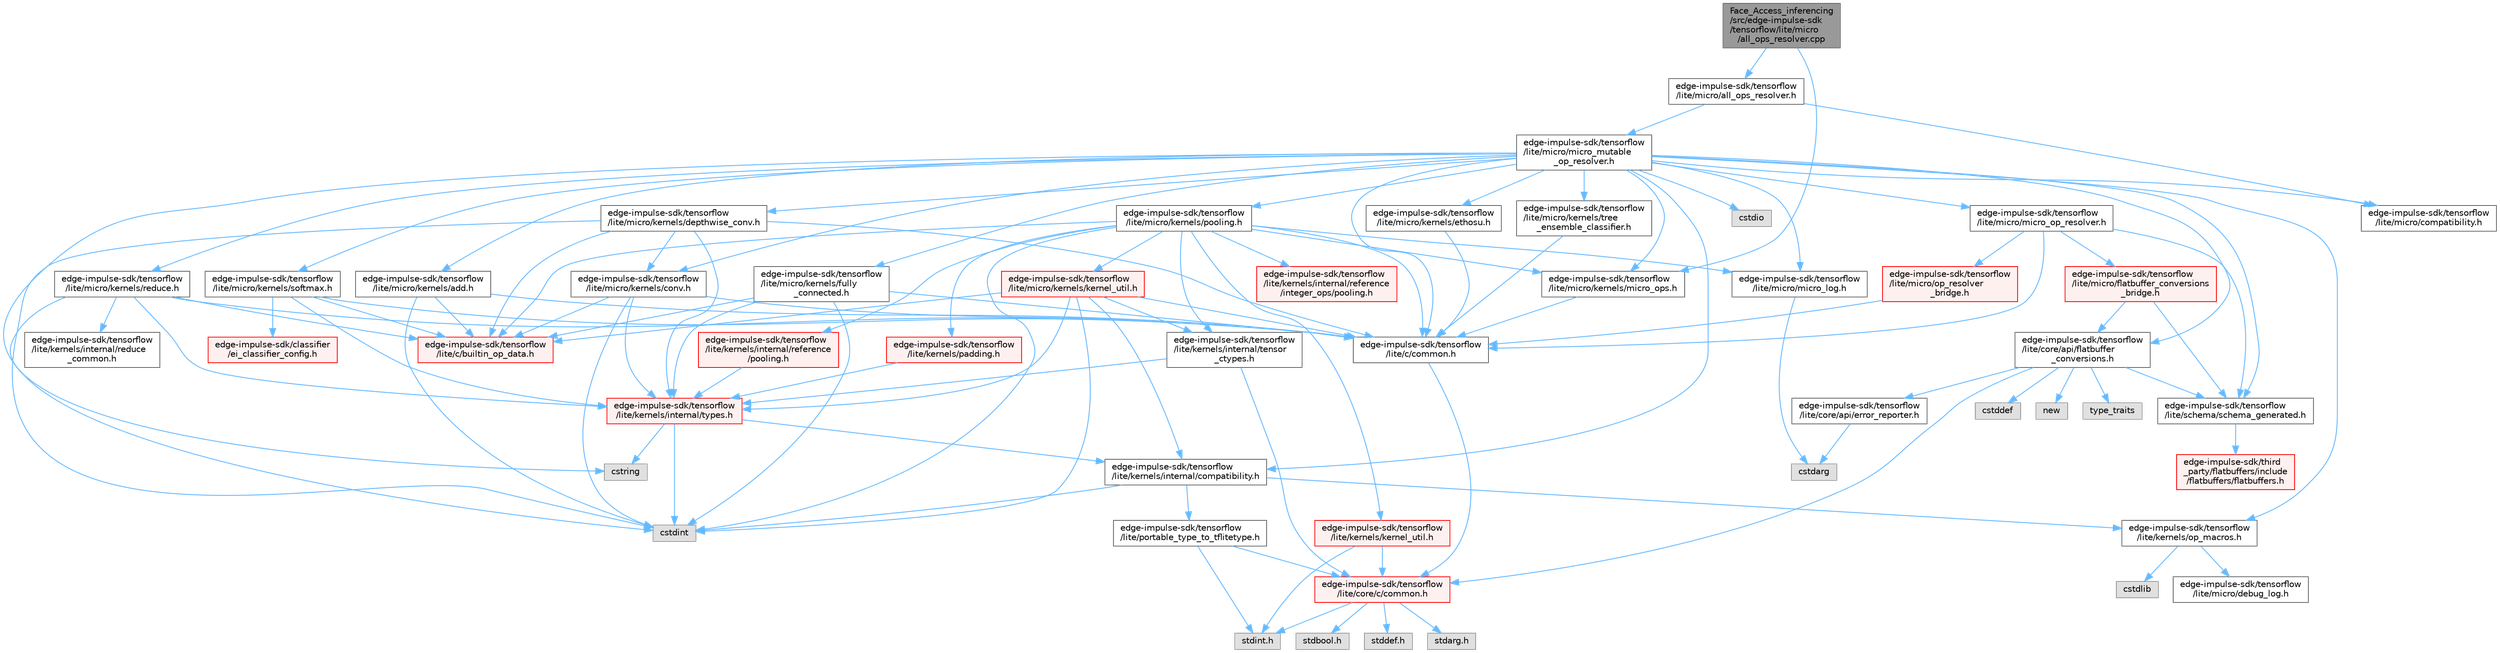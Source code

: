 digraph "Face_Access_inferencing/src/edge-impulse-sdk/tensorflow/lite/micro/all_ops_resolver.cpp"
{
 // LATEX_PDF_SIZE
  bgcolor="transparent";
  edge [fontname=Helvetica,fontsize=10,labelfontname=Helvetica,labelfontsize=10];
  node [fontname=Helvetica,fontsize=10,shape=box,height=0.2,width=0.4];
  Node1 [id="Node000001",label="Face_Access_inferencing\l/src/edge-impulse-sdk\l/tensorflow/lite/micro\l/all_ops_resolver.cpp",height=0.2,width=0.4,color="gray40", fillcolor="grey60", style="filled", fontcolor="black",tooltip=" "];
  Node1 -> Node2 [id="edge107_Node000001_Node000002",color="steelblue1",style="solid",tooltip=" "];
  Node2 [id="Node000002",label="edge-impulse-sdk/tensorflow\l/lite/micro/all_ops_resolver.h",height=0.2,width=0.4,color="grey40", fillcolor="white", style="filled",URL="$_face___access__inferencing_2src_2edge-impulse-sdk_2tensorflow_2lite_2micro_2all__ops__resolver_8h.html",tooltip=" "];
  Node2 -> Node3 [id="edge108_Node000002_Node000003",color="steelblue1",style="solid",tooltip=" "];
  Node3 [id="Node000003",label="edge-impulse-sdk/tensorflow\l/lite/micro/compatibility.h",height=0.2,width=0.4,color="grey40", fillcolor="white", style="filled",URL="$_face___access__inferencing_2src_2edge-impulse-sdk_2tensorflow_2lite_2micro_2compatibility_8h.html",tooltip=" "];
  Node2 -> Node4 [id="edge109_Node000002_Node000004",color="steelblue1",style="solid",tooltip=" "];
  Node4 [id="Node000004",label="edge-impulse-sdk/tensorflow\l/lite/micro/micro_mutable\l_op_resolver.h",height=0.2,width=0.4,color="grey40", fillcolor="white", style="filled",URL="$_face___access__inferencing_2src_2edge-impulse-sdk_2tensorflow_2lite_2micro_2micro__mutable__op__resolver_8h.html",tooltip=" "];
  Node4 -> Node5 [id="edge110_Node000004_Node000005",color="steelblue1",style="solid",tooltip=" "];
  Node5 [id="Node000005",label="cstdio",height=0.2,width=0.4,color="grey60", fillcolor="#E0E0E0", style="filled",tooltip=" "];
  Node4 -> Node6 [id="edge111_Node000004_Node000006",color="steelblue1",style="solid",tooltip=" "];
  Node6 [id="Node000006",label="cstring",height=0.2,width=0.4,color="grey60", fillcolor="#E0E0E0", style="filled",tooltip=" "];
  Node4 -> Node7 [id="edge112_Node000004_Node000007",color="steelblue1",style="solid",tooltip=" "];
  Node7 [id="Node000007",label="edge-impulse-sdk/tensorflow\l/lite/c/common.h",height=0.2,width=0.4,color="grey40", fillcolor="white", style="filled",URL="$_face___access__inferencing_2src_2edge-impulse-sdk_2tensorflow_2lite_2c_2common_8h.html",tooltip=" "];
  Node7 -> Node8 [id="edge113_Node000007_Node000008",color="steelblue1",style="solid",tooltip=" "];
  Node8 [id="Node000008",label="edge-impulse-sdk/tensorflow\l/lite/core/c/common.h",height=0.2,width=0.4,color="red", fillcolor="#FFF0F0", style="filled",URL="$_face___access__inferencing_2src_2edge-impulse-sdk_2tensorflow_2lite_2core_2c_2common_8h.html",tooltip=" "];
  Node8 -> Node9 [id="edge114_Node000008_Node000009",color="steelblue1",style="solid",tooltip=" "];
  Node9 [id="Node000009",label="stdarg.h",height=0.2,width=0.4,color="grey60", fillcolor="#E0E0E0", style="filled",tooltip=" "];
  Node8 -> Node10 [id="edge115_Node000008_Node000010",color="steelblue1",style="solid",tooltip=" "];
  Node10 [id="Node000010",label="stdbool.h",height=0.2,width=0.4,color="grey60", fillcolor="#E0E0E0", style="filled",tooltip=" "];
  Node8 -> Node11 [id="edge116_Node000008_Node000011",color="steelblue1",style="solid",tooltip=" "];
  Node11 [id="Node000011",label="stddef.h",height=0.2,width=0.4,color="grey60", fillcolor="#E0E0E0", style="filled",tooltip=" "];
  Node8 -> Node12 [id="edge117_Node000008_Node000012",color="steelblue1",style="solid",tooltip=" "];
  Node12 [id="Node000012",label="stdint.h",height=0.2,width=0.4,color="grey60", fillcolor="#E0E0E0", style="filled",tooltip=" "];
  Node4 -> Node14 [id="edge118_Node000004_Node000014",color="steelblue1",style="solid",tooltip=" "];
  Node14 [id="Node000014",label="edge-impulse-sdk/tensorflow\l/lite/core/api/flatbuffer\l_conversions.h",height=0.2,width=0.4,color="grey40", fillcolor="white", style="filled",URL="$_face___access__inferencing_2src_2edge-impulse-sdk_2tensorflow_2lite_2core_2api_2flatbuffer__conversions_8h.html",tooltip=" "];
  Node14 -> Node15 [id="edge119_Node000014_Node000015",color="steelblue1",style="solid",tooltip=" "];
  Node15 [id="Node000015",label="cstddef",height=0.2,width=0.4,color="grey60", fillcolor="#E0E0E0", style="filled",tooltip=" "];
  Node14 -> Node16 [id="edge120_Node000014_Node000016",color="steelblue1",style="solid",tooltip=" "];
  Node16 [id="Node000016",label="new",height=0.2,width=0.4,color="grey60", fillcolor="#E0E0E0", style="filled",tooltip=" "];
  Node14 -> Node17 [id="edge121_Node000014_Node000017",color="steelblue1",style="solid",tooltip=" "];
  Node17 [id="Node000017",label="type_traits",height=0.2,width=0.4,color="grey60", fillcolor="#E0E0E0", style="filled",tooltip=" "];
  Node14 -> Node18 [id="edge122_Node000014_Node000018",color="steelblue1",style="solid",tooltip=" "];
  Node18 [id="Node000018",label="edge-impulse-sdk/tensorflow\l/lite/core/api/error_reporter.h",height=0.2,width=0.4,color="grey40", fillcolor="white", style="filled",URL="$_face___access__inferencing_2src_2edge-impulse-sdk_2tensorflow_2lite_2core_2api_2error__reporter_8h.html",tooltip=" "];
  Node18 -> Node19 [id="edge123_Node000018_Node000019",color="steelblue1",style="solid",tooltip=" "];
  Node19 [id="Node000019",label="cstdarg",height=0.2,width=0.4,color="grey60", fillcolor="#E0E0E0", style="filled",tooltip=" "];
  Node14 -> Node8 [id="edge124_Node000014_Node000008",color="steelblue1",style="solid",tooltip=" "];
  Node14 -> Node20 [id="edge125_Node000014_Node000020",color="steelblue1",style="solid",tooltip=" "];
  Node20 [id="Node000020",label="edge-impulse-sdk/tensorflow\l/lite/schema/schema_generated.h",height=0.2,width=0.4,color="grey40", fillcolor="white", style="filled",URL="$_face___access__inferencing_2src_2edge-impulse-sdk_2tensorflow_2lite_2schema_2schema__generated_8h.html",tooltip=" "];
  Node20 -> Node21 [id="edge126_Node000020_Node000021",color="steelblue1",style="solid",tooltip=" "];
  Node21 [id="Node000021",label="edge-impulse-sdk/third\l_party/flatbuffers/include\l/flatbuffers/flatbuffers.h",height=0.2,width=0.4,color="red", fillcolor="#FFF0F0", style="filled",URL="$_face___access__inferencing_2src_2edge-impulse-sdk_2third__party_2flatbuffers_2include_2flatbuffers_2flatbuffers_8h.html",tooltip=" "];
  Node4 -> Node50 [id="edge127_Node000004_Node000050",color="steelblue1",style="solid",tooltip=" "];
  Node50 [id="Node000050",label="edge-impulse-sdk/tensorflow\l/lite/kernels/internal/compatibility.h",height=0.2,width=0.4,color="grey40", fillcolor="white", style="filled",URL="$_face___access__inferencing_2src_2edge-impulse-sdk_2tensorflow_2lite_2kernels_2internal_2compatibility_8h.html",tooltip=" "];
  Node50 -> Node25 [id="edge128_Node000050_Node000025",color="steelblue1",style="solid",tooltip=" "];
  Node25 [id="Node000025",label="cstdint",height=0.2,width=0.4,color="grey60", fillcolor="#E0E0E0", style="filled",tooltip=" "];
  Node50 -> Node51 [id="edge129_Node000050_Node000051",color="steelblue1",style="solid",tooltip=" "];
  Node51 [id="Node000051",label="edge-impulse-sdk/tensorflow\l/lite/portable_type_to_tflitetype.h",height=0.2,width=0.4,color="grey40", fillcolor="white", style="filled",URL="$_face___access__inferencing_2src_2edge-impulse-sdk_2tensorflow_2lite_2portable__type__to__tflitetype_8h.html",tooltip=" "];
  Node51 -> Node12 [id="edge130_Node000051_Node000012",color="steelblue1",style="solid",tooltip=" "];
  Node51 -> Node8 [id="edge131_Node000051_Node000008",color="steelblue1",style="solid",tooltip=" "];
  Node50 -> Node52 [id="edge132_Node000050_Node000052",color="steelblue1",style="solid",tooltip=" "];
  Node52 [id="Node000052",label="edge-impulse-sdk/tensorflow\l/lite/kernels/op_macros.h",height=0.2,width=0.4,color="grey40", fillcolor="white", style="filled",URL="$_face___access__inferencing_2src_2edge-impulse-sdk_2tensorflow_2lite_2kernels_2op__macros_8h.html",tooltip=" "];
  Node52 -> Node53 [id="edge133_Node000052_Node000053",color="steelblue1",style="solid",tooltip=" "];
  Node53 [id="Node000053",label="edge-impulse-sdk/tensorflow\l/lite/micro/debug_log.h",height=0.2,width=0.4,color="grey40", fillcolor="white", style="filled",URL="$_face___access__inferencing_2src_2edge-impulse-sdk_2tensorflow_2lite_2micro_2debug__log_8h.html",tooltip=" "];
  Node52 -> Node26 [id="edge134_Node000052_Node000026",color="steelblue1",style="solid",tooltip=" "];
  Node26 [id="Node000026",label="cstdlib",height=0.2,width=0.4,color="grey60", fillcolor="#E0E0E0", style="filled",tooltip=" "];
  Node4 -> Node52 [id="edge135_Node000004_Node000052",color="steelblue1",style="solid",tooltip=" "];
  Node4 -> Node3 [id="edge136_Node000004_Node000003",color="steelblue1",style="solid",tooltip=" "];
  Node4 -> Node54 [id="edge137_Node000004_Node000054",color="steelblue1",style="solid",tooltip=" "];
  Node54 [id="Node000054",label="edge-impulse-sdk/tensorflow\l/lite/micro/kernels/add.h",height=0.2,width=0.4,color="grey40", fillcolor="white", style="filled",URL="$_face___access__inferencing_2src_2edge-impulse-sdk_2tensorflow_2lite_2micro_2kernels_2add_8h.html",tooltip=" "];
  Node54 -> Node25 [id="edge138_Node000054_Node000025",color="steelblue1",style="solid",tooltip=" "];
  Node54 -> Node55 [id="edge139_Node000054_Node000055",color="steelblue1",style="solid",tooltip=" "];
  Node55 [id="Node000055",label="edge-impulse-sdk/tensorflow\l/lite/c/builtin_op_data.h",height=0.2,width=0.4,color="red", fillcolor="#FFF0F0", style="filled",URL="$_face___access__inferencing_2src_2edge-impulse-sdk_2tensorflow_2lite_2c_2builtin__op__data_8h.html",tooltip=" "];
  Node54 -> Node7 [id="edge140_Node000054_Node000007",color="steelblue1",style="solid",tooltip=" "];
  Node4 -> Node57 [id="edge141_Node000004_Node000057",color="steelblue1",style="solid",tooltip=" "];
  Node57 [id="Node000057",label="edge-impulse-sdk/tensorflow\l/lite/micro/kernels/conv.h",height=0.2,width=0.4,color="grey40", fillcolor="white", style="filled",URL="$_face___access__inferencing_2src_2edge-impulse-sdk_2tensorflow_2lite_2micro_2kernels_2conv_8h.html",tooltip=" "];
  Node57 -> Node25 [id="edge142_Node000057_Node000025",color="steelblue1",style="solid",tooltip=" "];
  Node57 -> Node55 [id="edge143_Node000057_Node000055",color="steelblue1",style="solid",tooltip=" "];
  Node57 -> Node7 [id="edge144_Node000057_Node000007",color="steelblue1",style="solid",tooltip=" "];
  Node57 -> Node58 [id="edge145_Node000057_Node000058",color="steelblue1",style="solid",tooltip=" "];
  Node58 [id="Node000058",label="edge-impulse-sdk/tensorflow\l/lite/kernels/internal/types.h",height=0.2,width=0.4,color="red", fillcolor="#FFF0F0", style="filled",URL="$_face___access__inferencing_2src_2edge-impulse-sdk_2tensorflow_2lite_2kernels_2internal_2types_8h.html",tooltip=" "];
  Node58 -> Node25 [id="edge146_Node000058_Node000025",color="steelblue1",style="solid",tooltip=" "];
  Node58 -> Node6 [id="edge147_Node000058_Node000006",color="steelblue1",style="solid",tooltip=" "];
  Node58 -> Node50 [id="edge148_Node000058_Node000050",color="steelblue1",style="solid",tooltip=" "];
  Node4 -> Node60 [id="edge149_Node000004_Node000060",color="steelblue1",style="solid",tooltip=" "];
  Node60 [id="Node000060",label="edge-impulse-sdk/tensorflow\l/lite/micro/kernels/depthwise_conv.h",height=0.2,width=0.4,color="grey40", fillcolor="white", style="filled",URL="$_face___access__inferencing_2src_2edge-impulse-sdk_2tensorflow_2lite_2micro_2kernels_2depthwise__conv_8h.html",tooltip=" "];
  Node60 -> Node25 [id="edge150_Node000060_Node000025",color="steelblue1",style="solid",tooltip=" "];
  Node60 -> Node55 [id="edge151_Node000060_Node000055",color="steelblue1",style="solid",tooltip=" "];
  Node60 -> Node7 [id="edge152_Node000060_Node000007",color="steelblue1",style="solid",tooltip=" "];
  Node60 -> Node58 [id="edge153_Node000060_Node000058",color="steelblue1",style="solid",tooltip=" "];
  Node60 -> Node57 [id="edge154_Node000060_Node000057",color="steelblue1",style="solid",tooltip=" "];
  Node4 -> Node61 [id="edge155_Node000004_Node000061",color="steelblue1",style="solid",tooltip=" "];
  Node61 [id="Node000061",label="edge-impulse-sdk/tensorflow\l/lite/micro/kernels/ethosu.h",height=0.2,width=0.4,color="grey40", fillcolor="white", style="filled",URL="$_face___access__inferencing_2src_2edge-impulse-sdk_2tensorflow_2lite_2micro_2kernels_2ethosu_8h.html",tooltip=" "];
  Node61 -> Node7 [id="edge156_Node000061_Node000007",color="steelblue1",style="solid",tooltip=" "];
  Node4 -> Node62 [id="edge157_Node000004_Node000062",color="steelblue1",style="solid",tooltip=" "];
  Node62 [id="Node000062",label="edge-impulse-sdk/tensorflow\l/lite/micro/kernels/tree\l_ensemble_classifier.h",height=0.2,width=0.4,color="grey40", fillcolor="white", style="filled",URL="$micro_2kernels_2tree__ensemble__classifier_8h.html",tooltip=" "];
  Node62 -> Node7 [id="edge158_Node000062_Node000007",color="steelblue1",style="solid",tooltip=" "];
  Node4 -> Node63 [id="edge159_Node000004_Node000063",color="steelblue1",style="solid",tooltip=" "];
  Node63 [id="Node000063",label="edge-impulse-sdk/tensorflow\l/lite/micro/kernels/fully\l_connected.h",height=0.2,width=0.4,color="grey40", fillcolor="white", style="filled",URL="$_face___access__inferencing_2src_2edge-impulse-sdk_2tensorflow_2lite_2micro_2kernels_2fully__connected_8h.html",tooltip=" "];
  Node63 -> Node25 [id="edge160_Node000063_Node000025",color="steelblue1",style="solid",tooltip=" "];
  Node63 -> Node55 [id="edge161_Node000063_Node000055",color="steelblue1",style="solid",tooltip=" "];
  Node63 -> Node7 [id="edge162_Node000063_Node000007",color="steelblue1",style="solid",tooltip=" "];
  Node63 -> Node58 [id="edge163_Node000063_Node000058",color="steelblue1",style="solid",tooltip=" "];
  Node4 -> Node64 [id="edge164_Node000004_Node000064",color="steelblue1",style="solid",tooltip=" "];
  Node64 [id="Node000064",label="edge-impulse-sdk/tensorflow\l/lite/micro/kernels/micro_ops.h",height=0.2,width=0.4,color="grey40", fillcolor="white", style="filled",URL="$_face___access__inferencing_2src_2edge-impulse-sdk_2tensorflow_2lite_2micro_2kernels_2micro__ops_8h.html",tooltip=" "];
  Node64 -> Node7 [id="edge165_Node000064_Node000007",color="steelblue1",style="solid",tooltip=" "];
  Node4 -> Node65 [id="edge166_Node000004_Node000065",color="steelblue1",style="solid",tooltip=" "];
  Node65 [id="Node000065",label="edge-impulse-sdk/tensorflow\l/lite/micro/kernels/pooling.h",height=0.2,width=0.4,color="grey40", fillcolor="white", style="filled",URL="$_face___access__inferencing_2src_2edge-impulse-sdk_2tensorflow_2lite_2micro_2kernels_2pooling_8h.html",tooltip=" "];
  Node65 -> Node25 [id="edge167_Node000065_Node000025",color="steelblue1",style="solid",tooltip=" "];
  Node65 -> Node55 [id="edge168_Node000065_Node000055",color="steelblue1",style="solid",tooltip=" "];
  Node65 -> Node7 [id="edge169_Node000065_Node000007",color="steelblue1",style="solid",tooltip=" "];
  Node65 -> Node66 [id="edge170_Node000065_Node000066",color="steelblue1",style="solid",tooltip=" "];
  Node66 [id="Node000066",label="edge-impulse-sdk/tensorflow\l/lite/kernels/internal/reference\l/integer_ops/pooling.h",height=0.2,width=0.4,color="red", fillcolor="#FFF0F0", style="filled",URL="$_face___access__inferencing_2src_2edge-impulse-sdk_2tensorflow_2lite_2kernels_2internal_2reference_2integer__ops_2pooling_8h.html",tooltip=" "];
  Node65 -> Node74 [id="edge171_Node000065_Node000074",color="steelblue1",style="solid",tooltip=" "];
  Node74 [id="Node000074",label="edge-impulse-sdk/tensorflow\l/lite/kernels/internal/reference\l/pooling.h",height=0.2,width=0.4,color="red", fillcolor="#FFF0F0", style="filled",URL="$_face___access__inferencing_2src_2edge-impulse-sdk_2tensorflow_2lite_2kernels_2internal_2reference_2pooling_8h.html",tooltip=" "];
  Node74 -> Node58 [id="edge172_Node000074_Node000058",color="steelblue1",style="solid",tooltip=" "];
  Node65 -> Node76 [id="edge173_Node000065_Node000076",color="steelblue1",style="solid",tooltip=" "];
  Node76 [id="Node000076",label="edge-impulse-sdk/tensorflow\l/lite/kernels/internal/tensor\l_ctypes.h",height=0.2,width=0.4,color="grey40", fillcolor="white", style="filled",URL="$_face___access__inferencing_2src_2edge-impulse-sdk_2tensorflow_2lite_2kernels_2internal_2tensor__ctypes_8h.html",tooltip=" "];
  Node76 -> Node8 [id="edge174_Node000076_Node000008",color="steelblue1",style="solid",tooltip=" "];
  Node76 -> Node58 [id="edge175_Node000076_Node000058",color="steelblue1",style="solid",tooltip=" "];
  Node65 -> Node77 [id="edge176_Node000065_Node000077",color="steelblue1",style="solid",tooltip=" "];
  Node77 [id="Node000077",label="edge-impulse-sdk/tensorflow\l/lite/kernels/kernel_util.h",height=0.2,width=0.4,color="red", fillcolor="#FFF0F0", style="filled",URL="$_face___access__inferencing_2src_2edge-impulse-sdk_2tensorflow_2lite_2kernels_2kernel__util_8h.html",tooltip=" "];
  Node77 -> Node12 [id="edge177_Node000077_Node000012",color="steelblue1",style="solid",tooltip=" "];
  Node77 -> Node8 [id="edge178_Node000077_Node000008",color="steelblue1",style="solid",tooltip=" "];
  Node65 -> Node78 [id="edge179_Node000065_Node000078",color="steelblue1",style="solid",tooltip=" "];
  Node78 [id="Node000078",label="edge-impulse-sdk/tensorflow\l/lite/kernels/padding.h",height=0.2,width=0.4,color="red", fillcolor="#FFF0F0", style="filled",URL="$_face___access__inferencing_2src_2edge-impulse-sdk_2tensorflow_2lite_2kernels_2padding_8h.html",tooltip=" "];
  Node78 -> Node58 [id="edge180_Node000078_Node000058",color="steelblue1",style="solid",tooltip=" "];
  Node65 -> Node79 [id="edge181_Node000065_Node000079",color="steelblue1",style="solid",tooltip=" "];
  Node79 [id="Node000079",label="edge-impulse-sdk/tensorflow\l/lite/micro/kernels/kernel_util.h",height=0.2,width=0.4,color="red", fillcolor="#FFF0F0", style="filled",URL="$_face___access__inferencing_2src_2edge-impulse-sdk_2tensorflow_2lite_2micro_2kernels_2kernel__util_8h.html",tooltip=" "];
  Node79 -> Node25 [id="edge182_Node000079_Node000025",color="steelblue1",style="solid",tooltip=" "];
  Node79 -> Node55 [id="edge183_Node000079_Node000055",color="steelblue1",style="solid",tooltip=" "];
  Node79 -> Node7 [id="edge184_Node000079_Node000007",color="steelblue1",style="solid",tooltip=" "];
  Node79 -> Node50 [id="edge185_Node000079_Node000050",color="steelblue1",style="solid",tooltip=" "];
  Node79 -> Node76 [id="edge186_Node000079_Node000076",color="steelblue1",style="solid",tooltip=" "];
  Node79 -> Node58 [id="edge187_Node000079_Node000058",color="steelblue1",style="solid",tooltip=" "];
  Node65 -> Node64 [id="edge188_Node000065_Node000064",color="steelblue1",style="solid",tooltip=" "];
  Node65 -> Node97 [id="edge189_Node000065_Node000097",color="steelblue1",style="solid",tooltip=" "];
  Node97 [id="Node000097",label="edge-impulse-sdk/tensorflow\l/lite/micro/micro_log.h",height=0.2,width=0.4,color="grey40", fillcolor="white", style="filled",URL="$_face___access__inferencing_2src_2edge-impulse-sdk_2tensorflow_2lite_2micro_2micro__log_8h.html",tooltip=" "];
  Node97 -> Node19 [id="edge190_Node000097_Node000019",color="steelblue1",style="solid",tooltip=" "];
  Node4 -> Node98 [id="edge191_Node000004_Node000098",color="steelblue1",style="solid",tooltip=" "];
  Node98 [id="Node000098",label="edge-impulse-sdk/tensorflow\l/lite/micro/kernels/reduce.h",height=0.2,width=0.4,color="grey40", fillcolor="white", style="filled",URL="$_face___access__inferencing_2src_2edge-impulse-sdk_2tensorflow_2lite_2micro_2kernels_2reduce_8h.html",tooltip=" "];
  Node98 -> Node25 [id="edge192_Node000098_Node000025",color="steelblue1",style="solid",tooltip=" "];
  Node98 -> Node55 [id="edge193_Node000098_Node000055",color="steelblue1",style="solid",tooltip=" "];
  Node98 -> Node7 [id="edge194_Node000098_Node000007",color="steelblue1",style="solid",tooltip=" "];
  Node98 -> Node58 [id="edge195_Node000098_Node000058",color="steelblue1",style="solid",tooltip=" "];
  Node98 -> Node99 [id="edge196_Node000098_Node000099",color="steelblue1",style="solid",tooltip=" "];
  Node99 [id="Node000099",label="edge-impulse-sdk/tensorflow\l/lite/kernels/internal/reduce\l_common.h",height=0.2,width=0.4,color="grey40", fillcolor="white", style="filled",URL="$reduce__common_8h.html",tooltip=" "];
  Node4 -> Node100 [id="edge197_Node000004_Node000100",color="steelblue1",style="solid",tooltip=" "];
  Node100 [id="Node000100",label="edge-impulse-sdk/tensorflow\l/lite/micro/kernels/softmax.h",height=0.2,width=0.4,color="grey40", fillcolor="white", style="filled",URL="$_face___access__inferencing_2src_2edge-impulse-sdk_2tensorflow_2lite_2micro_2kernels_2softmax_8h.html",tooltip=" "];
  Node100 -> Node101 [id="edge198_Node000100_Node000101",color="steelblue1",style="solid",tooltip=" "];
  Node101 [id="Node000101",label="edge-impulse-sdk/classifier\l/ei_classifier_config.h",height=0.2,width=0.4,color="red", fillcolor="#FFF0F0", style="filled",URL="$ei__classifier__config_8h.html",tooltip=" "];
  Node100 -> Node55 [id="edge199_Node000100_Node000055",color="steelblue1",style="solid",tooltip=" "];
  Node100 -> Node7 [id="edge200_Node000100_Node000007",color="steelblue1",style="solid",tooltip=" "];
  Node100 -> Node58 [id="edge201_Node000100_Node000058",color="steelblue1",style="solid",tooltip=" "];
  Node4 -> Node97 [id="edge202_Node000004_Node000097",color="steelblue1",style="solid",tooltip=" "];
  Node4 -> Node104 [id="edge203_Node000004_Node000104",color="steelblue1",style="solid",tooltip=" "];
  Node104 [id="Node000104",label="edge-impulse-sdk/tensorflow\l/lite/micro/micro_op_resolver.h",height=0.2,width=0.4,color="grey40", fillcolor="white", style="filled",URL="$_face___access__inferencing_2src_2edge-impulse-sdk_2tensorflow_2lite_2micro_2micro__op__resolver_8h.html",tooltip=" "];
  Node104 -> Node7 [id="edge204_Node000104_Node000007",color="steelblue1",style="solid",tooltip=" "];
  Node104 -> Node94 [id="edge205_Node000104_Node000094",color="steelblue1",style="solid",tooltip=" "];
  Node94 [id="Node000094",label="edge-impulse-sdk/tensorflow\l/lite/micro/flatbuffer_conversions\l_bridge.h",height=0.2,width=0.4,color="red", fillcolor="#FFF0F0", style="filled",URL="$_face___access__inferencing_2src_2edge-impulse-sdk_2tensorflow_2lite_2micro_2flatbuffer__conversions__bridge_8h.html",tooltip=" "];
  Node94 -> Node14 [id="edge206_Node000094_Node000014",color="steelblue1",style="solid",tooltip=" "];
  Node94 -> Node20 [id="edge207_Node000094_Node000020",color="steelblue1",style="solid",tooltip=" "];
  Node104 -> Node105 [id="edge208_Node000104_Node000105",color="steelblue1",style="solid",tooltip=" "];
  Node105 [id="Node000105",label="edge-impulse-sdk/tensorflow\l/lite/micro/op_resolver\l_bridge.h",height=0.2,width=0.4,color="red", fillcolor="#FFF0F0", style="filled",URL="$_face___access__inferencing_2src_2edge-impulse-sdk_2tensorflow_2lite_2micro_2op__resolver__bridge_8h.html",tooltip=" "];
  Node105 -> Node7 [id="edge209_Node000105_Node000007",color="steelblue1",style="solid",tooltip=" "];
  Node104 -> Node20 [id="edge210_Node000104_Node000020",color="steelblue1",style="solid",tooltip=" "];
  Node4 -> Node20 [id="edge211_Node000004_Node000020",color="steelblue1",style="solid",tooltip=" "];
  Node1 -> Node64 [id="edge212_Node000001_Node000064",color="steelblue1",style="solid",tooltip=" "];
}
